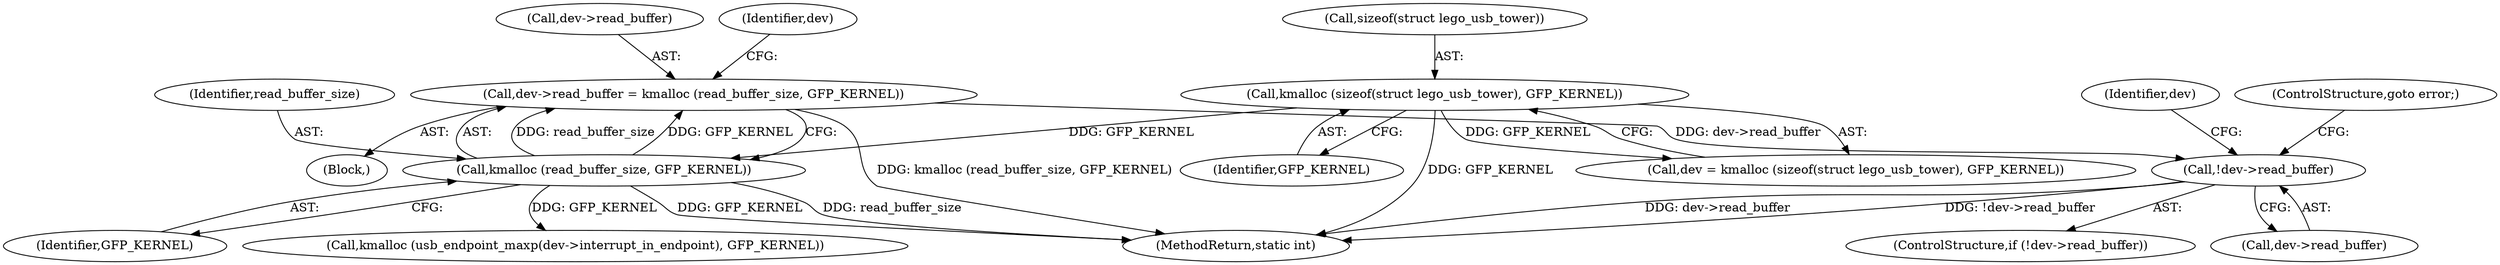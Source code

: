 digraph "0_linux_2fae9e5a7babada041e2e161699ade2447a01989@API" {
"1000316" [label="(Call,dev->read_buffer = kmalloc (read_buffer_size, GFP_KERNEL))"];
"1000320" [label="(Call,kmalloc (read_buffer_size, GFP_KERNEL))"];
"1000138" [label="(Call,kmalloc (sizeof(struct lego_usb_tower), GFP_KERNEL))"];
"1000324" [label="(Call,!dev->read_buffer)"];
"1000316" [label="(Call,dev->read_buffer = kmalloc (read_buffer_size, GFP_KERNEL))"];
"1000141" [label="(Identifier,GFP_KERNEL)"];
"1000136" [label="(Call,dev = kmalloc (sizeof(struct lego_usb_tower), GFP_KERNEL))"];
"1000505" [label="(MethodReturn,static int)"];
"1000322" [label="(Identifier,GFP_KERNEL)"];
"1000333" [label="(Call,kmalloc (usb_endpoint_maxp(dev->interrupt_in_endpoint), GFP_KERNEL))"];
"1000326" [label="(Identifier,dev)"];
"1000109" [label="(Block,)"];
"1000324" [label="(Call,!dev->read_buffer)"];
"1000138" [label="(Call,kmalloc (sizeof(struct lego_usb_tower), GFP_KERNEL))"];
"1000323" [label="(ControlStructure,if (!dev->read_buffer))"];
"1000325" [label="(Call,dev->read_buffer)"];
"1000328" [label="(ControlStructure,goto error;)"];
"1000320" [label="(Call,kmalloc (read_buffer_size, GFP_KERNEL))"];
"1000331" [label="(Identifier,dev)"];
"1000321" [label="(Identifier,read_buffer_size)"];
"1000317" [label="(Call,dev->read_buffer)"];
"1000139" [label="(Call,sizeof(struct lego_usb_tower))"];
"1000316" -> "1000109"  [label="AST: "];
"1000316" -> "1000320"  [label="CFG: "];
"1000317" -> "1000316"  [label="AST: "];
"1000320" -> "1000316"  [label="AST: "];
"1000326" -> "1000316"  [label="CFG: "];
"1000316" -> "1000505"  [label="DDG: kmalloc (read_buffer_size, GFP_KERNEL)"];
"1000320" -> "1000316"  [label="DDG: read_buffer_size"];
"1000320" -> "1000316"  [label="DDG: GFP_KERNEL"];
"1000316" -> "1000324"  [label="DDG: dev->read_buffer"];
"1000320" -> "1000322"  [label="CFG: "];
"1000321" -> "1000320"  [label="AST: "];
"1000322" -> "1000320"  [label="AST: "];
"1000320" -> "1000505"  [label="DDG: GFP_KERNEL"];
"1000320" -> "1000505"  [label="DDG: read_buffer_size"];
"1000138" -> "1000320"  [label="DDG: GFP_KERNEL"];
"1000320" -> "1000333"  [label="DDG: GFP_KERNEL"];
"1000138" -> "1000136"  [label="AST: "];
"1000138" -> "1000141"  [label="CFG: "];
"1000139" -> "1000138"  [label="AST: "];
"1000141" -> "1000138"  [label="AST: "];
"1000136" -> "1000138"  [label="CFG: "];
"1000138" -> "1000505"  [label="DDG: GFP_KERNEL"];
"1000138" -> "1000136"  [label="DDG: GFP_KERNEL"];
"1000324" -> "1000323"  [label="AST: "];
"1000324" -> "1000325"  [label="CFG: "];
"1000325" -> "1000324"  [label="AST: "];
"1000328" -> "1000324"  [label="CFG: "];
"1000331" -> "1000324"  [label="CFG: "];
"1000324" -> "1000505"  [label="DDG: !dev->read_buffer"];
"1000324" -> "1000505"  [label="DDG: dev->read_buffer"];
}
